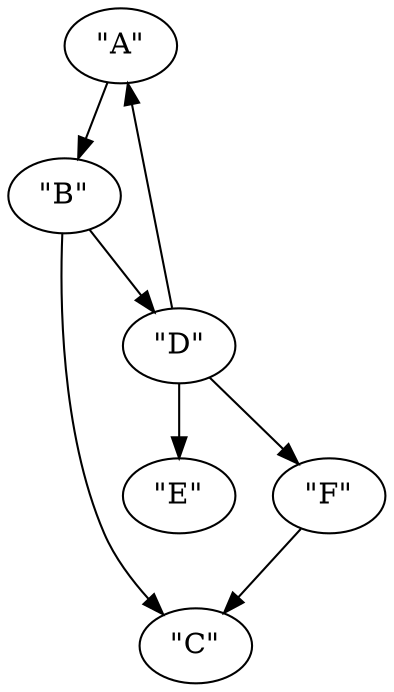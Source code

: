 digraph {
    0 [ label = "\"A\"" ]
    1 [ label = "\"B\"" ]
    2 [ label = "\"C\"" ]
    3 [ label = "\"D\"" ]
    4 [ label = "\"E\"" ]
    5 [ label = "\"F\"" ]
    0 -> 1 [ ]
    1 -> 2 [ ]
    1 -> 3 [ ]
    3 -> 4 [ ]
    3 -> 0 [ ]
    3 -> 5 [ ]
    5 -> 2 [ ]
}
